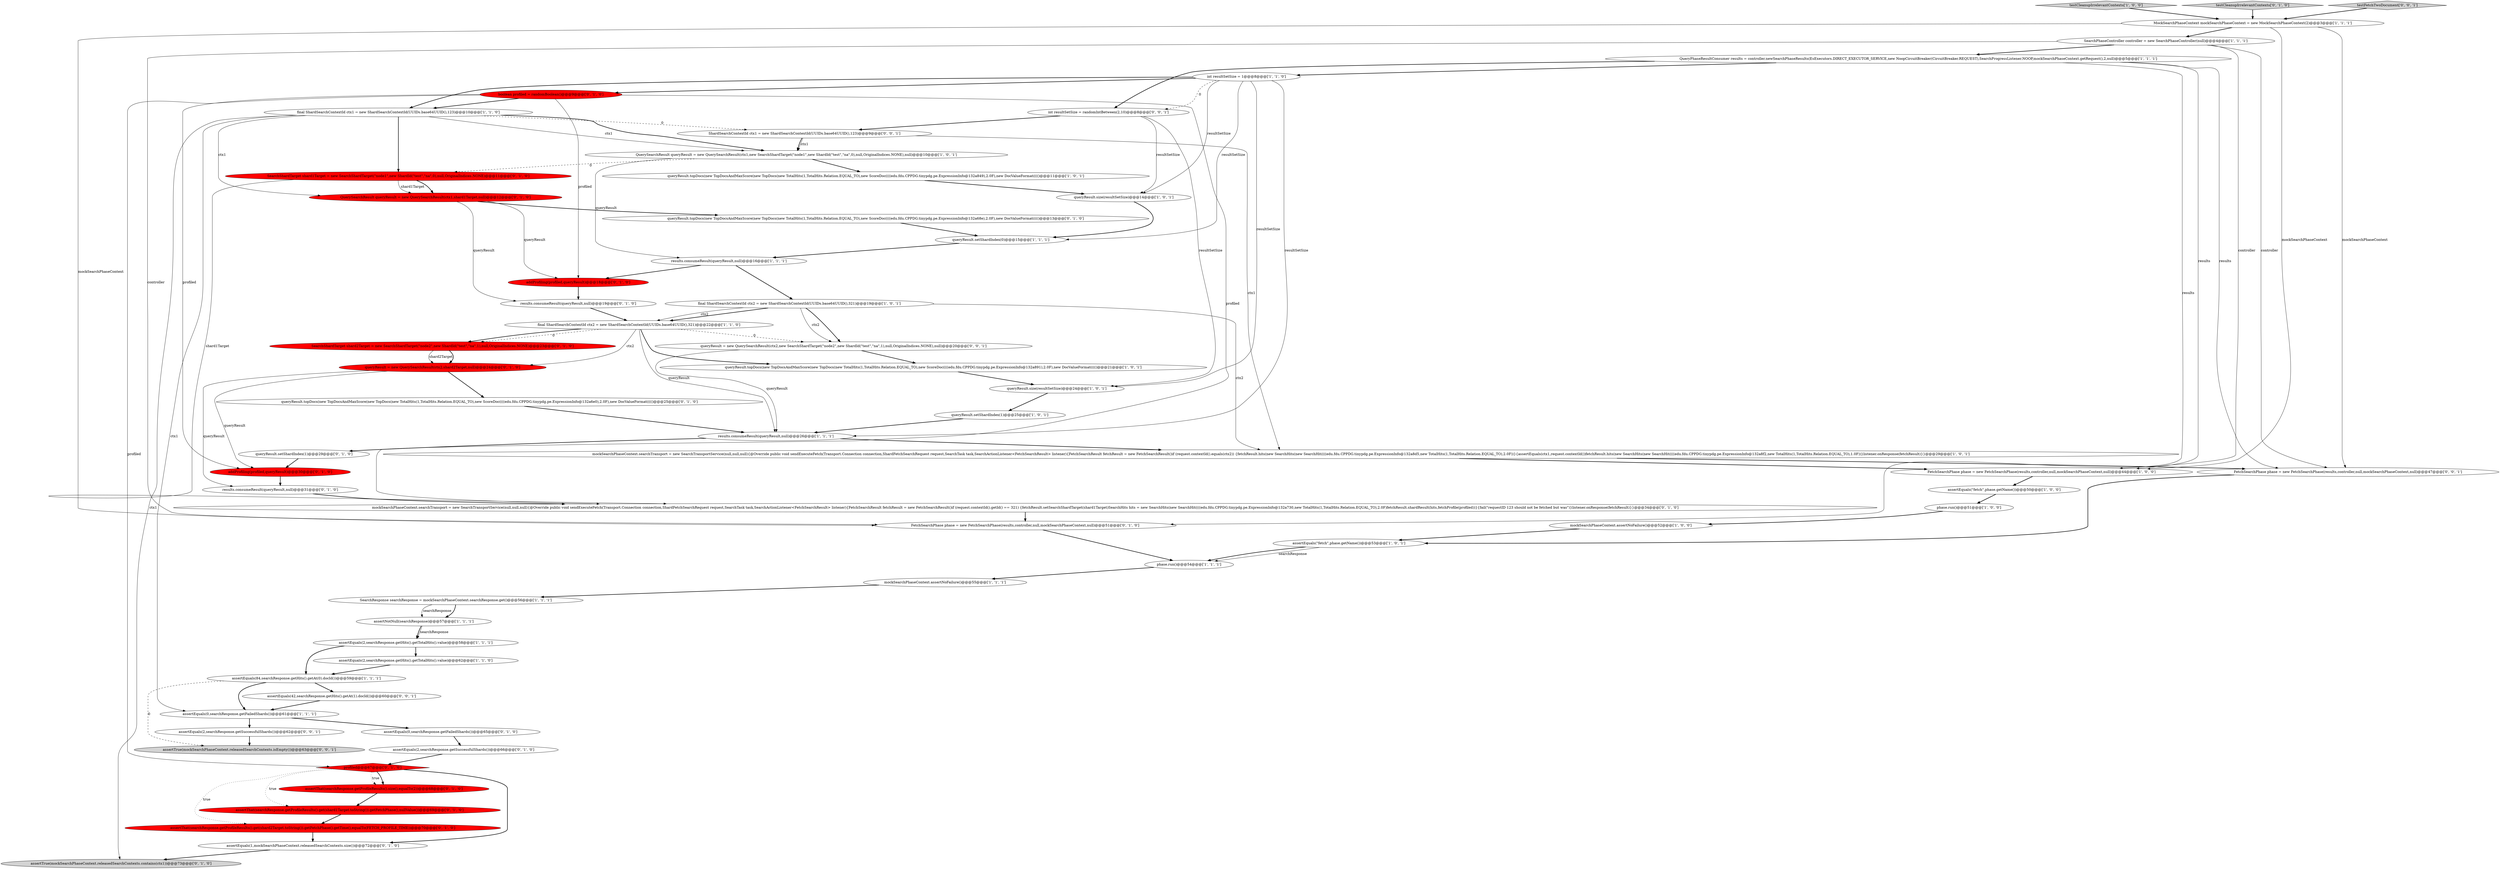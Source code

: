 digraph {
1 [style = filled, label = "assertEquals(2,searchResponse.getHits().getTotalHits().value)@@@58@@@['1', '1', '1']", fillcolor = white, shape = ellipse image = "AAA0AAABBB1BBB"];
42 [style = filled, label = "addProfiling(profiled,queryResult)@@@18@@@['0', '1', '0']", fillcolor = red, shape = ellipse image = "AAA1AAABBB2BBB"];
61 [style = filled, label = "assertTrue(mockSearchPhaseContext.releasedSearchContexts.isEmpty())@@@63@@@['0', '0', '1']", fillcolor = lightgray, shape = ellipse image = "AAA0AAABBB3BBB"];
53 [style = filled, label = "SearchShardTarget shard1Target = new SearchShardTarget(\"node1\",new ShardId(\"test\",\"na\",0),null,OriginalIndices.NONE)@@@11@@@['0', '1', '0']", fillcolor = red, shape = ellipse image = "AAA1AAABBB2BBB"];
49 [style = filled, label = "assertThat(searchResponse.getProfileResults().get(shard1Target.toString()).getFetchPhase(),nullValue())@@@69@@@['0', '1', '0']", fillcolor = red, shape = ellipse image = "AAA1AAABBB2BBB"];
25 [style = filled, label = "SearchResponse searchResponse = mockSearchPhaseContext.searchResponse.get()@@@56@@@['1', '1', '1']", fillcolor = white, shape = ellipse image = "AAA0AAABBB1BBB"];
41 [style = filled, label = "assertThat(searchResponse.getProfileResults().size(),equalTo(2))@@@68@@@['0', '1', '0']", fillcolor = red, shape = ellipse image = "AAA1AAABBB2BBB"];
31 [style = filled, label = "assertEquals(2,searchResponse.getSuccessfulShards())@@@66@@@['0', '1', '0']", fillcolor = white, shape = ellipse image = "AAA0AAABBB2BBB"];
21 [style = filled, label = "queryResult.size(resultSetSize)@@@24@@@['1', '0', '1']", fillcolor = white, shape = ellipse image = "AAA0AAABBB1BBB"];
58 [style = filled, label = "queryResult = new QuerySearchResult(ctx2,new SearchShardTarget(\"node2\",new ShardId(\"test\",\"na\",1),null,OriginalIndices.NONE),null)@@@20@@@['0', '0', '1']", fillcolor = white, shape = ellipse image = "AAA0AAABBB3BBB"];
9 [style = filled, label = "queryResult.topDocs(new TopDocsAndMaxScore(new TopDocs(new TotalHits(1,TotalHits.Relation.EQUAL_TO),new ScoreDoc((((edu.fdu.CPPDG.tinypdg.pe.ExpressionInfo@132a891),2.0F),new DocValueFormat(((()@@@21@@@['1', '0', '1']", fillcolor = white, shape = ellipse image = "AAA0AAABBB1BBB"];
54 [style = filled, label = "FetchSearchPhase phase = new FetchSearchPhase(results,controller,null,mockSearchPhaseContext,null)@@@47@@@['0', '0', '1']", fillcolor = white, shape = ellipse image = "AAA0AAABBB3BBB"];
27 [style = filled, label = "assertEquals(2,searchResponse.getHits().getTotalHits().value)@@@62@@@['1', '1', '0']", fillcolor = white, shape = ellipse image = "AAA0AAABBB1BBB"];
50 [style = filled, label = "addProfiling(profiled,queryResult)@@@30@@@['0', '1', '0']", fillcolor = red, shape = ellipse image = "AAA1AAABBB2BBB"];
23 [style = filled, label = "assertNotNull(searchResponse)@@@57@@@['1', '1', '1']", fillcolor = white, shape = ellipse image = "AAA0AAABBB1BBB"];
38 [style = filled, label = "queryResult.topDocs(new TopDocsAndMaxScore(new TopDocs(new TotalHits(1,TotalHits.Relation.EQUAL_TO),new ScoreDoc((((edu.fdu.CPPDG.tinypdg.pe.ExpressionInfo@132a6e0),2.0F),new DocValueFormat(((()@@@25@@@['0', '1', '0']", fillcolor = white, shape = ellipse image = "AAA0AAABBB2BBB"];
29 [style = filled, label = "mockSearchPhaseContext.assertNoFailure()@@@52@@@['1', '0', '0']", fillcolor = white, shape = ellipse image = "AAA0AAABBB1BBB"];
6 [style = filled, label = "queryResult.size(resultSetSize)@@@14@@@['1', '0', '1']", fillcolor = white, shape = ellipse image = "AAA0AAABBB1BBB"];
36 [style = filled, label = "profiled@@@67@@@['0', '1', '0']", fillcolor = red, shape = diamond image = "AAA1AAABBB2BBB"];
30 [style = filled, label = "phase.run()@@@51@@@['1', '0', '0']", fillcolor = white, shape = ellipse image = "AAA0AAABBB1BBB"];
14 [style = filled, label = "MockSearchPhaseContext mockSearchPhaseContext = new MockSearchPhaseContext(2)@@@3@@@['1', '1', '1']", fillcolor = white, shape = ellipse image = "AAA0AAABBB1BBB"];
56 [style = filled, label = "assertEquals(2,searchResponse.getSuccessfulShards())@@@62@@@['0', '0', '1']", fillcolor = white, shape = ellipse image = "AAA0AAABBB3BBB"];
0 [style = filled, label = "mockSearchPhaseContext.assertNoFailure()@@@55@@@['1', '1', '1']", fillcolor = white, shape = ellipse image = "AAA0AAABBB1BBB"];
46 [style = filled, label = "assertEquals(1,mockSearchPhaseContext.releasedSearchContexts.size())@@@72@@@['0', '1', '0']", fillcolor = white, shape = ellipse image = "AAA0AAABBB2BBB"];
7 [style = filled, label = "queryResult.setShardIndex(0)@@@15@@@['1', '1', '1']", fillcolor = white, shape = ellipse image = "AAA0AAABBB1BBB"];
55 [style = filled, label = "ShardSearchContextId ctx1 = new ShardSearchContextId(UUIDs.base64UUID(),123)@@@9@@@['0', '0', '1']", fillcolor = white, shape = ellipse image = "AAA0AAABBB3BBB"];
2 [style = filled, label = "assertEquals(0,searchResponse.getFailedShards())@@@61@@@['1', '1', '1']", fillcolor = white, shape = ellipse image = "AAA0AAABBB1BBB"];
57 [style = filled, label = "int resultSetSize = randomIntBetween(2,10)@@@8@@@['0', '0', '1']", fillcolor = white, shape = ellipse image = "AAA0AAABBB3BBB"];
12 [style = filled, label = "assertEquals(\"fetch\",phase.getName())@@@53@@@['1', '0', '1']", fillcolor = white, shape = ellipse image = "AAA0AAABBB1BBB"];
35 [style = filled, label = "FetchSearchPhase phase = new FetchSearchPhase(results,controller,null,mockSearchPhaseContext,null)@@@51@@@['0', '1', '0']", fillcolor = white, shape = ellipse image = "AAA0AAABBB2BBB"];
17 [style = filled, label = "testCleanupIrrelevantContexts['1', '0', '0']", fillcolor = lightgray, shape = diamond image = "AAA0AAABBB1BBB"];
32 [style = filled, label = "assertEquals(0,searchResponse.getFailedShards())@@@65@@@['0', '1', '0']", fillcolor = white, shape = ellipse image = "AAA0AAABBB2BBB"];
52 [style = filled, label = "results.consumeResult(queryResult,null)@@@19@@@['0', '1', '0']", fillcolor = white, shape = ellipse image = "AAA0AAABBB2BBB"];
44 [style = filled, label = "queryResult.topDocs(new TopDocsAndMaxScore(new TopDocs(new TotalHits(1,TotalHits.Relation.EQUAL_TO),new ScoreDoc((((edu.fdu.CPPDG.tinypdg.pe.ExpressionInfo@132a68e),2.0F),new DocValueFormat(((()@@@13@@@['0', '1', '0']", fillcolor = white, shape = ellipse image = "AAA0AAABBB2BBB"];
13 [style = filled, label = "assertEquals(\"fetch\",phase.getName())@@@50@@@['1', '0', '0']", fillcolor = white, shape = ellipse image = "AAA0AAABBB1BBB"];
11 [style = filled, label = "QuerySearchResult queryResult = new QuerySearchResult(ctx1,new SearchShardTarget(\"node1\",new ShardId(\"test\",\"na\",0),null,OriginalIndices.NONE),null)@@@10@@@['1', '0', '1']", fillcolor = white, shape = ellipse image = "AAA0AAABBB1BBB"];
15 [style = filled, label = "SearchPhaseController controller = new SearchPhaseController(null)@@@4@@@['1', '1', '1']", fillcolor = white, shape = ellipse image = "AAA0AAABBB1BBB"];
10 [style = filled, label = "queryResult.setShardIndex(1)@@@25@@@['1', '0', '1']", fillcolor = white, shape = ellipse image = "AAA0AAABBB1BBB"];
4 [style = filled, label = "FetchSearchPhase phase = new FetchSearchPhase(results,controller,null,mockSearchPhaseContext,null)@@@44@@@['1', '0', '0']", fillcolor = white, shape = ellipse image = "AAA0AAABBB1BBB"];
33 [style = filled, label = "testCleanupIrrelevantContexts['0', '1', '0']", fillcolor = lightgray, shape = diamond image = "AAA0AAABBB2BBB"];
5 [style = filled, label = "final ShardSearchContextId ctx1 = new ShardSearchContextId(UUIDs.base64UUID(),123)@@@10@@@['1', '1', '0']", fillcolor = white, shape = ellipse image = "AAA0AAABBB1BBB"];
40 [style = filled, label = "queryResult = new QuerySearchResult(ctx2,shard2Target,null)@@@24@@@['0', '1', '0']", fillcolor = red, shape = ellipse image = "AAA1AAABBB2BBB"];
59 [style = filled, label = "testFetchTwoDocument['0', '0', '1']", fillcolor = lightgray, shape = diamond image = "AAA0AAABBB3BBB"];
60 [style = filled, label = "assertEquals(42,searchResponse.getHits().getAt(1).docId())@@@60@@@['0', '0', '1']", fillcolor = white, shape = ellipse image = "AAA0AAABBB3BBB"];
22 [style = filled, label = "assertEquals(84,searchResponse.getHits().getAt(0).docId())@@@59@@@['1', '1', '1']", fillcolor = white, shape = ellipse image = "AAA0AAABBB1BBB"];
26 [style = filled, label = "QueryPhaseResultConsumer results = controller.newSearchPhaseResults(EsExecutors.DIRECT_EXECUTOR_SERVICE,new NoopCircuitBreaker(CircuitBreaker.REQUEST),SearchProgressListener.NOOP,mockSearchPhaseContext.getRequest(),2,null)@@@5@@@['1', '1', '1']", fillcolor = white, shape = ellipse image = "AAA0AAABBB1BBB"];
37 [style = filled, label = "SearchShardTarget shard2Target = new SearchShardTarget(\"node2\",new ShardId(\"test\",\"na\",1),null,OriginalIndices.NONE)@@@23@@@['0', '1', '0']", fillcolor = red, shape = ellipse image = "AAA1AAABBB2BBB"];
3 [style = filled, label = "final ShardSearchContextId ctx2 = new ShardSearchContextId(UUIDs.base64UUID(),321)@@@19@@@['1', '0', '1']", fillcolor = white, shape = ellipse image = "AAA0AAABBB1BBB"];
47 [style = filled, label = "assertTrue(mockSearchPhaseContext.releasedSearchContexts.contains(ctx1))@@@73@@@['0', '1', '0']", fillcolor = lightgray, shape = ellipse image = "AAA0AAABBB2BBB"];
28 [style = filled, label = "queryResult.topDocs(new TopDocsAndMaxScore(new TopDocs(new TotalHits(1,TotalHits.Relation.EQUAL_TO),new ScoreDoc((((edu.fdu.CPPDG.tinypdg.pe.ExpressionInfo@132a849),2.0F),new DocValueFormat(((()@@@11@@@['1', '0', '1']", fillcolor = white, shape = ellipse image = "AAA0AAABBB1BBB"];
19 [style = filled, label = "results.consumeResult(queryResult,null)@@@16@@@['1', '1', '1']", fillcolor = white, shape = ellipse image = "AAA0AAABBB1BBB"];
43 [style = filled, label = "assertThat(searchResponse.getProfileResults().get(shard2Target.toString()).getFetchPhase().getTime(),equalTo(FETCH_PROFILE_TIME))@@@70@@@['0', '1', '0']", fillcolor = red, shape = ellipse image = "AAA1AAABBB2BBB"];
48 [style = filled, label = "boolean profiled = randomBoolean()@@@9@@@['0', '1', '0']", fillcolor = red, shape = ellipse image = "AAA1AAABBB2BBB"];
39 [style = filled, label = "mockSearchPhaseContext.searchTransport = new SearchTransportService(null,null,null){@Override public void sendExecuteFetch(Transport.Connection connection,ShardFetchSearchRequest request,SearchTask task,SearchActionListener<FetchSearchResult> listener){FetchSearchResult fetchResult = new FetchSearchResult()if (request.contextId().getId() == 321) {fetchResult.setSearchShardTarget(shard1Target)SearchHits hits = new SearchHits(new SearchHit((((edu.fdu.CPPDG.tinypdg.pe.ExpressionInfo@132a730,new TotalHits(1,TotalHits.Relation.EQUAL_TO),2.0F)fetchResult.shardResult(hits,fetchProfile(profiled))}{fail(\"requestID 123 should not be fetched but was\")}listener.onResponse(fetchResult)}}@@@34@@@['0', '1', '0']", fillcolor = white, shape = ellipse image = "AAA0AAABBB2BBB"];
18 [style = filled, label = "results.consumeResult(queryResult,null)@@@26@@@['1', '1', '1']", fillcolor = white, shape = ellipse image = "AAA0AAABBB1BBB"];
45 [style = filled, label = "queryResult.setShardIndex(1)@@@29@@@['0', '1', '0']", fillcolor = white, shape = ellipse image = "AAA0AAABBB2BBB"];
51 [style = filled, label = "results.consumeResult(queryResult,null)@@@31@@@['0', '1', '0']", fillcolor = white, shape = ellipse image = "AAA0AAABBB2BBB"];
24 [style = filled, label = "final ShardSearchContextId ctx2 = new ShardSearchContextId(UUIDs.base64UUID(),321)@@@22@@@['1', '1', '0']", fillcolor = white, shape = ellipse image = "AAA0AAABBB1BBB"];
16 [style = filled, label = "phase.run()@@@54@@@['1', '1', '1']", fillcolor = white, shape = ellipse image = "AAA0AAABBB1BBB"];
34 [style = filled, label = "QuerySearchResult queryResult = new QuerySearchResult(ctx1,shard1Target,null)@@@12@@@['0', '1', '0']", fillcolor = red, shape = ellipse image = "AAA1AAABBB2BBB"];
20 [style = filled, label = "int resultSetSize = 1@@@8@@@['1', '1', '0']", fillcolor = white, shape = ellipse image = "AAA0AAABBB1BBB"];
8 [style = filled, label = "mockSearchPhaseContext.searchTransport = new SearchTransportService(null,null,null){@Override public void sendExecuteFetch(Transport.Connection connection,ShardFetchSearchRequest request,SearchTask task,SearchActionListener<FetchSearchResult> listener){FetchSearchResult fetchResult = new FetchSearchResult()if (request.contextId().equals(ctx2)) {fetchResult.hits(new SearchHits(new SearchHit((((edu.fdu.CPPDG.tinypdg.pe.ExpressionInfo@132a8d5,new TotalHits(1,TotalHits.Relation.EQUAL_TO),2.0F))}{assertEquals(ctx1,request.contextId())fetchResult.hits(new SearchHits(new SearchHit((((edu.fdu.CPPDG.tinypdg.pe.ExpressionInfo@132a8f2,new TotalHits(1,TotalHits.Relation.EQUAL_TO),1.0F))}listener.onResponse(fetchResult)}}@@@29@@@['1', '0', '1']", fillcolor = white, shape = ellipse image = "AAA0AAABBB1BBB"];
11->53 [style = dashed, label="0"];
21->10 [style = bold, label=""];
16->0 [style = bold, label=""];
28->6 [style = bold, label=""];
3->24 [style = bold, label=""];
1->27 [style = bold, label=""];
57->6 [style = solid, label="resultSetSize"];
44->7 [style = bold, label=""];
40->38 [style = bold, label=""];
20->6 [style = solid, label="resultSetSize"];
58->9 [style = bold, label=""];
5->34 [style = solid, label="ctx1"];
30->29 [style = bold, label=""];
18->45 [style = bold, label=""];
14->35 [style = solid, label="mockSearchPhaseContext"];
22->60 [style = bold, label=""];
52->24 [style = bold, label=""];
53->34 [style = bold, label=""];
0->25 [style = bold, label=""];
17->14 [style = bold, label=""];
40->51 [style = solid, label="queryResult"];
20->48 [style = bold, label=""];
51->39 [style = bold, label=""];
26->57 [style = bold, label=""];
9->21 [style = bold, label=""];
55->11 [style = bold, label=""];
20->18 [style = solid, label="resultSetSize"];
2->32 [style = bold, label=""];
26->35 [style = solid, label="results"];
8->4 [style = bold, label=""];
5->2 [style = solid, label="ctx1"];
5->55 [style = dashed, label="0"];
48->42 [style = solid, label="profiled"];
19->3 [style = bold, label=""];
19->42 [style = bold, label=""];
11->28 [style = bold, label=""];
36->41 [style = bold, label=""];
57->55 [style = bold, label=""];
54->12 [style = bold, label=""];
41->49 [style = bold, label=""];
15->54 [style = solid, label="controller"];
27->22 [style = bold, label=""];
34->42 [style = solid, label="queryResult"];
24->18 [style = solid, label="queryResult"];
43->46 [style = bold, label=""];
36->46 [style = bold, label=""];
38->18 [style = bold, label=""];
20->57 [style = dashed, label="0"];
39->35 [style = bold, label=""];
14->54 [style = solid, label="mockSearchPhaseContext"];
5->53 [style = bold, label=""];
14->15 [style = bold, label=""];
5->11 [style = bold, label=""];
48->5 [style = bold, label=""];
37->40 [style = solid, label="shard2Target"];
3->58 [style = bold, label=""];
3->58 [style = solid, label="ctx2"];
6->7 [style = bold, label=""];
32->31 [style = bold, label=""];
26->20 [style = bold, label=""];
57->21 [style = solid, label="resultSetSize"];
24->40 [style = solid, label="ctx2"];
10->18 [style = bold, label=""];
22->2 [style = bold, label=""];
23->1 [style = solid, label="searchResponse"];
60->2 [style = bold, label=""];
42->52 [style = bold, label=""];
4->13 [style = bold, label=""];
31->36 [style = bold, label=""];
15->4 [style = solid, label="controller"];
26->4 [style = solid, label="results"];
55->8 [style = solid, label="ctx1"];
36->49 [style = dotted, label="true"];
24->37 [style = dashed, label="0"];
34->44 [style = bold, label=""];
24->58 [style = dashed, label="0"];
3->24 [style = solid, label="ctx2"];
3->8 [style = solid, label="ctx2"];
26->54 [style = solid, label="results"];
18->8 [style = bold, label=""];
8->54 [style = bold, label=""];
20->21 [style = solid, label="resultSetSize"];
5->11 [style = solid, label="ctx1"];
7->19 [style = bold, label=""];
59->14 [style = bold, label=""];
24->9 [style = bold, label=""];
22->61 [style = dashed, label="0"];
20->7 [style = solid, label="resultSetSize"];
36->41 [style = dotted, label="true"];
33->14 [style = bold, label=""];
11->19 [style = solid, label="queryResult"];
35->16 [style = bold, label=""];
12->16 [style = solid, label="searchResponse"];
48->36 [style = solid, label="profiled"];
25->23 [style = bold, label=""];
15->35 [style = solid, label="controller"];
55->11 [style = solid, label="ctx1"];
48->50 [style = solid, label="profiled"];
53->39 [style = solid, label="shard1Target"];
48->39 [style = solid, label="profiled"];
25->23 [style = solid, label="searchResponse"];
56->61 [style = bold, label=""];
12->16 [style = bold, label=""];
13->30 [style = bold, label=""];
46->47 [style = bold, label=""];
49->43 [style = bold, label=""];
34->52 [style = solid, label="queryResult"];
58->18 [style = solid, label="queryResult"];
15->26 [style = bold, label=""];
20->5 [style = bold, label=""];
1->22 [style = bold, label=""];
5->47 [style = solid, label="ctx1"];
40->50 [style = solid, label="queryResult"];
29->12 [style = bold, label=""];
53->34 [style = solid, label="shard1Target"];
36->43 [style = dotted, label="true"];
45->50 [style = bold, label=""];
50->51 [style = bold, label=""];
24->37 [style = bold, label=""];
23->1 [style = bold, label=""];
2->56 [style = bold, label=""];
14->4 [style = solid, label="mockSearchPhaseContext"];
37->40 [style = bold, label=""];
}
